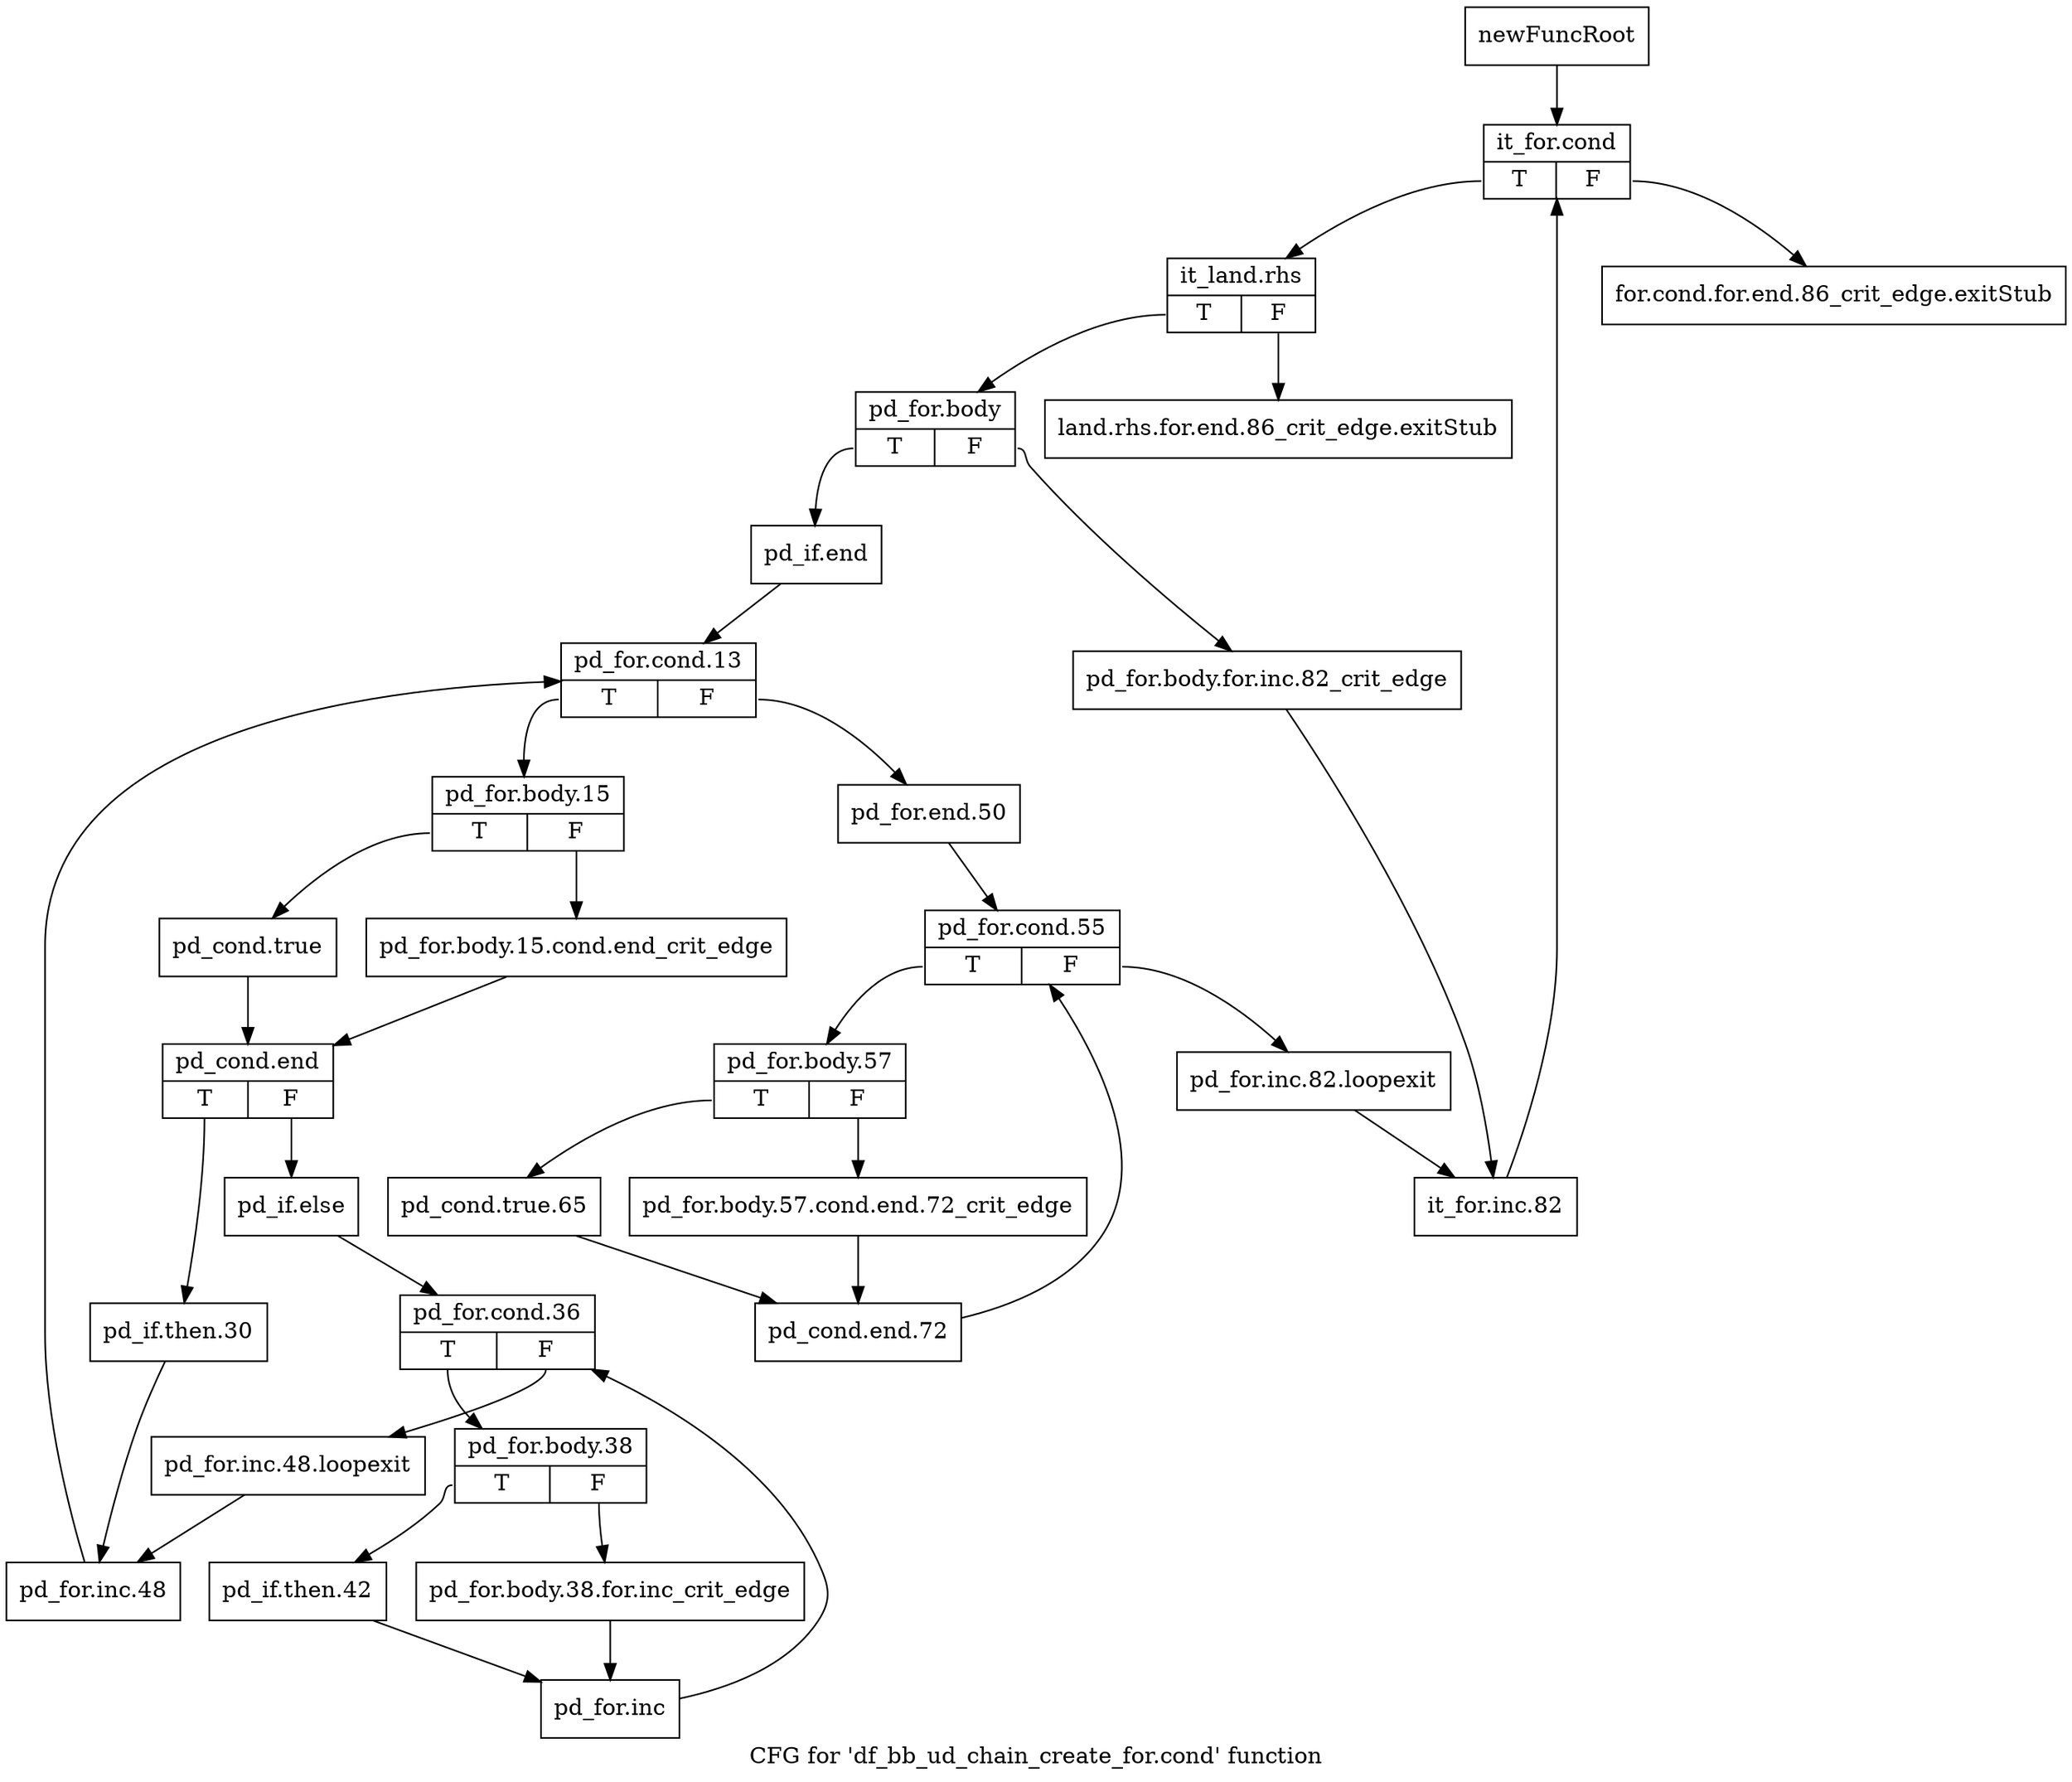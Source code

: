 digraph "CFG for 'df_bb_ud_chain_create_for.cond' function" {
	label="CFG for 'df_bb_ud_chain_create_for.cond' function";

	Node0xab49120 [shape=record,label="{newFuncRoot}"];
	Node0xab49120 -> Node0xab49210;
	Node0xab49170 [shape=record,label="{for.cond.for.end.86_crit_edge.exitStub}"];
	Node0xab491c0 [shape=record,label="{land.rhs.for.end.86_crit_edge.exitStub}"];
	Node0xab49210 [shape=record,label="{it_for.cond|{<s0>T|<s1>F}}"];
	Node0xab49210:s0 -> Node0xab49260;
	Node0xab49210:s1 -> Node0xab49170;
	Node0xab49260 [shape=record,label="{it_land.rhs|{<s0>T|<s1>F}}"];
	Node0xab49260:s0 -> Node0xab492b0;
	Node0xab49260:s1 -> Node0xab491c0;
	Node0xab492b0 [shape=record,label="{pd_for.body|{<s0>T|<s1>F}}"];
	Node0xab492b0:s0 -> Node0xab49350;
	Node0xab492b0:s1 -> Node0xab49300;
	Node0xab49300 [shape=record,label="{pd_for.body.for.inc.82_crit_edge}"];
	Node0xab49300 -> Node0xab494e0;
	Node0xab49350 [shape=record,label="{pd_if.end}"];
	Node0xab49350 -> Node0xab493a0;
	Node0xab493a0 [shape=record,label="{pd_for.cond.13|{<s0>T|<s1>F}}"];
	Node0xab493a0:s0 -> Node0xab49670;
	Node0xab493a0:s1 -> Node0xab493f0;
	Node0xab493f0 [shape=record,label="{pd_for.end.50}"];
	Node0xab493f0 -> Node0xab49440;
	Node0xab49440 [shape=record,label="{pd_for.cond.55|{<s0>T|<s1>F}}"];
	Node0xab49440:s0 -> Node0xab49530;
	Node0xab49440:s1 -> Node0xab49490;
	Node0xab49490 [shape=record,label="{pd_for.inc.82.loopexit}"];
	Node0xab49490 -> Node0xab494e0;
	Node0xab494e0 [shape=record,label="{it_for.inc.82}"];
	Node0xab494e0 -> Node0xab49210;
	Node0xab49530 [shape=record,label="{pd_for.body.57|{<s0>T|<s1>F}}"];
	Node0xab49530:s0 -> Node0xab495d0;
	Node0xab49530:s1 -> Node0xab49580;
	Node0xab49580 [shape=record,label="{pd_for.body.57.cond.end.72_crit_edge}"];
	Node0xab49580 -> Node0xab49620;
	Node0xab495d0 [shape=record,label="{pd_cond.true.65}"];
	Node0xab495d0 -> Node0xab49620;
	Node0xab49620 [shape=record,label="{pd_cond.end.72}"];
	Node0xab49620 -> Node0xab49440;
	Node0xab49670 [shape=record,label="{pd_for.body.15|{<s0>T|<s1>F}}"];
	Node0xab49670:s0 -> Node0xab49710;
	Node0xab49670:s1 -> Node0xab496c0;
	Node0xab496c0 [shape=record,label="{pd_for.body.15.cond.end_crit_edge}"];
	Node0xab496c0 -> Node0xab49760;
	Node0xab49710 [shape=record,label="{pd_cond.true}"];
	Node0xab49710 -> Node0xab49760;
	Node0xab49760 [shape=record,label="{pd_cond.end|{<s0>T|<s1>F}}"];
	Node0xab49760:s0 -> Node0xab499e0;
	Node0xab49760:s1 -> Node0xab497b0;
	Node0xab497b0 [shape=record,label="{pd_if.else}"];
	Node0xab497b0 -> Node0xab49800;
	Node0xab49800 [shape=record,label="{pd_for.cond.36|{<s0>T|<s1>F}}"];
	Node0xab49800:s0 -> Node0xab498a0;
	Node0xab49800:s1 -> Node0xab49850;
	Node0xab49850 [shape=record,label="{pd_for.inc.48.loopexit}"];
	Node0xab49850 -> Node0xab49a30;
	Node0xab498a0 [shape=record,label="{pd_for.body.38|{<s0>T|<s1>F}}"];
	Node0xab498a0:s0 -> Node0xab49940;
	Node0xab498a0:s1 -> Node0xab498f0;
	Node0xab498f0 [shape=record,label="{pd_for.body.38.for.inc_crit_edge}"];
	Node0xab498f0 -> Node0xab49990;
	Node0xab49940 [shape=record,label="{pd_if.then.42}"];
	Node0xab49940 -> Node0xab49990;
	Node0xab49990 [shape=record,label="{pd_for.inc}"];
	Node0xab49990 -> Node0xab49800;
	Node0xab499e0 [shape=record,label="{pd_if.then.30}"];
	Node0xab499e0 -> Node0xab49a30;
	Node0xab49a30 [shape=record,label="{pd_for.inc.48}"];
	Node0xab49a30 -> Node0xab493a0;
}
